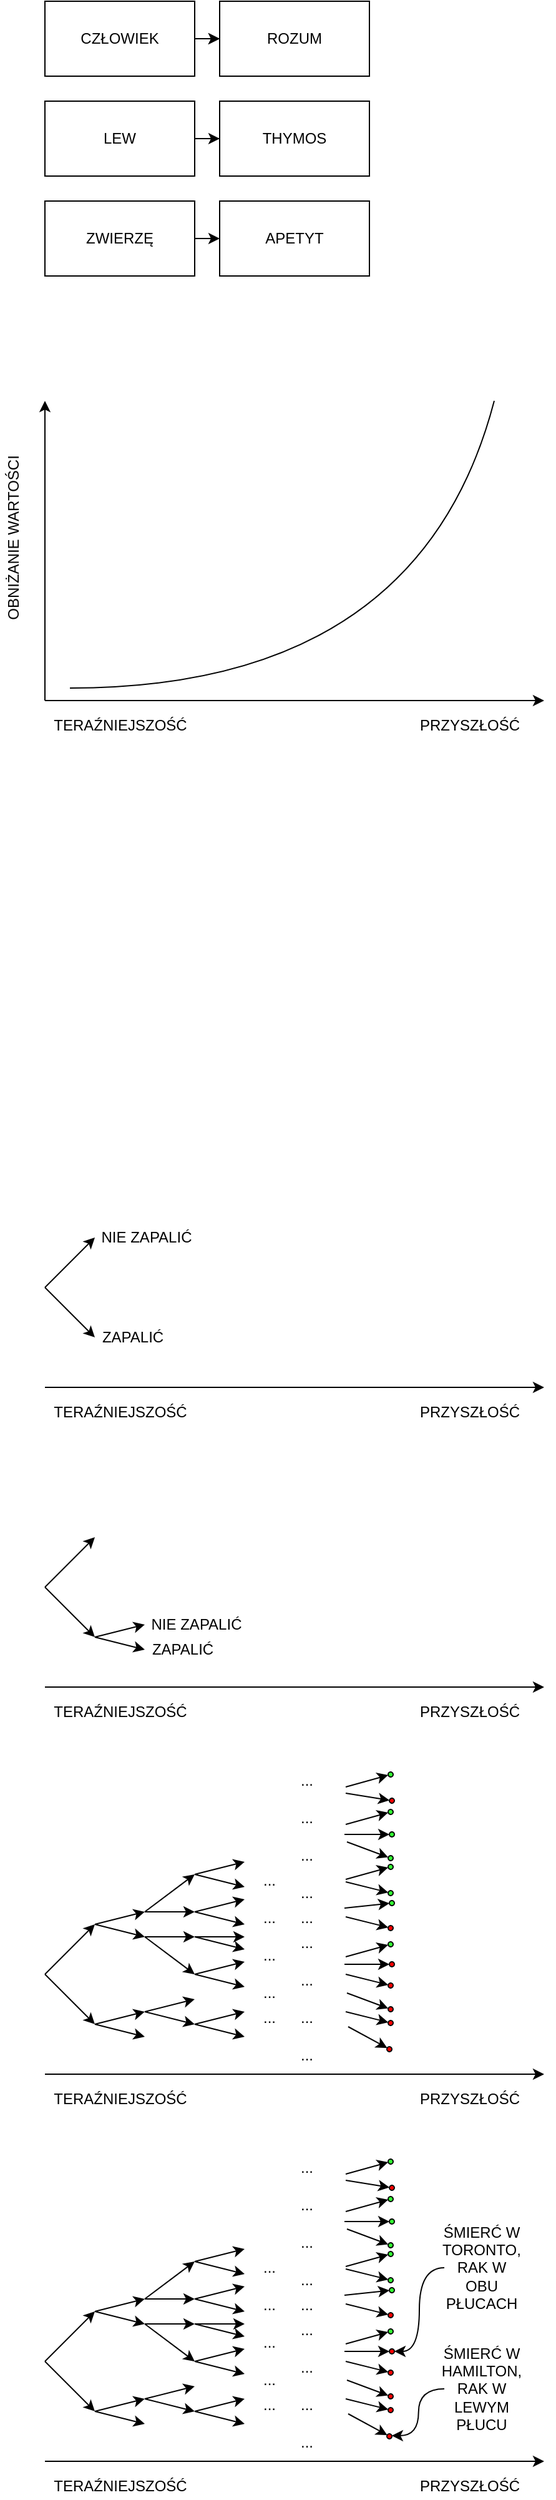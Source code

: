 <mxfile version="15.5.6" type="github">
  <diagram id="h3XiX5L2xC7716TNH4we" name="Page-1">
    <mxGraphModel dx="1260" dy="818" grid="1" gridSize="10" guides="1" tooltips="1" connect="1" arrows="1" fold="1" page="1" pageScale="1" pageWidth="827" pageHeight="1169" math="0" shadow="0">
      <root>
        <mxCell id="0" />
        <mxCell id="1" parent="0" />
        <mxCell id="xyvLPHj3RRTKYlfgmULw-8" style="edgeStyle=orthogonalEdgeStyle;rounded=0;orthogonalLoop=1;jettySize=auto;html=1;entryX=0;entryY=0.5;entryDx=0;entryDy=0;" edge="1" parent="1" source="xyvLPHj3RRTKYlfgmULw-1" target="xyvLPHj3RRTKYlfgmULw-4">
          <mxGeometry relative="1" as="geometry" />
        </mxCell>
        <mxCell id="xyvLPHj3RRTKYlfgmULw-12" value="" style="edgeStyle=orthogonalEdgeStyle;rounded=0;orthogonalLoop=1;jettySize=auto;html=1;" edge="1" parent="1" source="xyvLPHj3RRTKYlfgmULw-1" target="xyvLPHj3RRTKYlfgmULw-4">
          <mxGeometry relative="1" as="geometry" />
        </mxCell>
        <mxCell id="xyvLPHj3RRTKYlfgmULw-1" value="CZŁOWIEK" style="rounded=0;whiteSpace=wrap;html=1;" vertex="1" parent="1">
          <mxGeometry x="80" y="40" width="120" height="60" as="geometry" />
        </mxCell>
        <mxCell id="xyvLPHj3RRTKYlfgmULw-11" style="edgeStyle=orthogonalEdgeStyle;rounded=0;orthogonalLoop=1;jettySize=auto;html=1;entryX=0;entryY=0.5;entryDx=0;entryDy=0;" edge="1" parent="1" source="xyvLPHj3RRTKYlfgmULw-2" target="xyvLPHj3RRTKYlfgmULw-10">
          <mxGeometry relative="1" as="geometry" />
        </mxCell>
        <mxCell id="xyvLPHj3RRTKYlfgmULw-2" value="LEW" style="rounded=0;whiteSpace=wrap;html=1;" vertex="1" parent="1">
          <mxGeometry x="80" y="120" width="120" height="60" as="geometry" />
        </mxCell>
        <mxCell id="xyvLPHj3RRTKYlfgmULw-9" style="edgeStyle=orthogonalEdgeStyle;rounded=0;orthogonalLoop=1;jettySize=auto;html=1;exitX=1;exitY=0.5;exitDx=0;exitDy=0;entryX=0;entryY=0.5;entryDx=0;entryDy=0;" edge="1" parent="1" source="xyvLPHj3RRTKYlfgmULw-3" target="xyvLPHj3RRTKYlfgmULw-5">
          <mxGeometry relative="1" as="geometry" />
        </mxCell>
        <mxCell id="xyvLPHj3RRTKYlfgmULw-3" value="ZWIERZĘ" style="rounded=0;whiteSpace=wrap;html=1;" vertex="1" parent="1">
          <mxGeometry x="80" y="200" width="120" height="60" as="geometry" />
        </mxCell>
        <mxCell id="xyvLPHj3RRTKYlfgmULw-4" value="ROZUM" style="rounded=0;whiteSpace=wrap;html=1;" vertex="1" parent="1">
          <mxGeometry x="220" y="40" width="120" height="60" as="geometry" />
        </mxCell>
        <mxCell id="xyvLPHj3RRTKYlfgmULw-5" value="APETYT" style="rounded=0;whiteSpace=wrap;html=1;" vertex="1" parent="1">
          <mxGeometry x="220" y="200" width="120" height="60" as="geometry" />
        </mxCell>
        <mxCell id="xyvLPHj3RRTKYlfgmULw-10" value="THYMOS" style="rounded=0;whiteSpace=wrap;html=1;" vertex="1" parent="1">
          <mxGeometry x="220" y="120" width="120" height="60" as="geometry" />
        </mxCell>
        <mxCell id="xyvLPHj3RRTKYlfgmULw-14" value="" style="endArrow=classic;html=1;rounded=0;" edge="1" parent="1">
          <mxGeometry width="50" height="50" relative="1" as="geometry">
            <mxPoint x="80" y="600" as="sourcePoint" />
            <mxPoint x="80" y="360" as="targetPoint" />
          </mxGeometry>
        </mxCell>
        <mxCell id="xyvLPHj3RRTKYlfgmULw-15" value="" style="endArrow=classic;html=1;rounded=0;" edge="1" parent="1">
          <mxGeometry width="50" height="50" relative="1" as="geometry">
            <mxPoint x="80" y="600" as="sourcePoint" />
            <mxPoint x="480" y="600" as="targetPoint" />
          </mxGeometry>
        </mxCell>
        <mxCell id="xyvLPHj3RRTKYlfgmULw-16" value="PRZYSZŁOŚĆ" style="text;html=1;align=center;verticalAlign=middle;resizable=0;points=[];autosize=1;strokeColor=none;fillColor=none;" vertex="1" parent="1">
          <mxGeometry x="370" y="610" width="100" height="20" as="geometry" />
        </mxCell>
        <mxCell id="xyvLPHj3RRTKYlfgmULw-17" value="TERAŹNIEJSZOŚĆ" style="text;html=1;align=center;verticalAlign=middle;resizable=0;points=[];autosize=1;strokeColor=none;fillColor=none;" vertex="1" parent="1">
          <mxGeometry x="80" y="610" width="120" height="20" as="geometry" />
        </mxCell>
        <mxCell id="xyvLPHj3RRTKYlfgmULw-18" value="OBNIŻANIE WARTOŚCI" style="text;html=1;align=center;verticalAlign=middle;resizable=0;points=[];autosize=1;strokeColor=none;fillColor=none;rotation=-90;" vertex="1" parent="1">
          <mxGeometry x="-20" y="460" width="150" height="20" as="geometry" />
        </mxCell>
        <mxCell id="xyvLPHj3RRTKYlfgmULw-20" value="" style="endArrow=none;html=1;curved=1;" edge="1" parent="1">
          <mxGeometry width="50" height="50" relative="1" as="geometry">
            <mxPoint x="100" y="590" as="sourcePoint" />
            <mxPoint x="440" y="360" as="targetPoint" />
            <Array as="points">
              <mxPoint x="380" y="590" />
            </Array>
          </mxGeometry>
        </mxCell>
        <mxCell id="xyvLPHj3RRTKYlfgmULw-253" value="" style="endArrow=classic;html=1;rounded=0;" edge="1" parent="1">
          <mxGeometry x="80" y="1760" width="50" height="50" as="geometry">
            <mxPoint x="80" y="2010" as="sourcePoint" />
            <mxPoint x="480" y="2010" as="targetPoint" />
          </mxGeometry>
        </mxCell>
        <mxCell id="xyvLPHj3RRTKYlfgmULw-254" value="PRZYSZŁOŚĆ" style="text;html=1;align=center;verticalAlign=middle;resizable=0;points=[];autosize=1;strokeColor=none;fillColor=none;" vertex="1" parent="1">
          <mxGeometry x="370" y="2020" width="100" height="20" as="geometry" />
        </mxCell>
        <mxCell id="xyvLPHj3RRTKYlfgmULw-255" value="TERAŹNIEJSZOŚĆ" style="text;html=1;align=center;verticalAlign=middle;resizable=0;points=[];autosize=1;strokeColor=none;fillColor=none;" vertex="1" parent="1">
          <mxGeometry x="80" y="2020" width="120" height="20" as="geometry" />
        </mxCell>
        <mxCell id="xyvLPHj3RRTKYlfgmULw-256" value="" style="endArrow=classic;html=1;curved=1;" edge="1" parent="1">
          <mxGeometry x="80" y="1760" width="50" height="50" as="geometry">
            <mxPoint x="80" y="1930" as="sourcePoint" />
            <mxPoint x="120" y="1890" as="targetPoint" />
          </mxGeometry>
        </mxCell>
        <mxCell id="xyvLPHj3RRTKYlfgmULw-257" value="" style="endArrow=classic;html=1;curved=1;" edge="1" parent="1">
          <mxGeometry x="80" y="1760" width="50" height="50" as="geometry">
            <mxPoint x="80" y="1930" as="sourcePoint" />
            <mxPoint x="120" y="1970" as="targetPoint" />
          </mxGeometry>
        </mxCell>
        <mxCell id="xyvLPHj3RRTKYlfgmULw-258" value="" style="endArrow=classic;html=1;curved=1;" edge="1" parent="1">
          <mxGeometry x="80" y="1760" width="50" height="50" as="geometry">
            <mxPoint x="120" y="1890" as="sourcePoint" />
            <mxPoint x="160" y="1880" as="targetPoint" />
          </mxGeometry>
        </mxCell>
        <mxCell id="xyvLPHj3RRTKYlfgmULw-259" value="" style="endArrow=classic;html=1;curved=1;" edge="1" parent="1">
          <mxGeometry x="80" y="1760" width="50" height="50" as="geometry">
            <mxPoint x="120" y="1890" as="sourcePoint" />
            <mxPoint x="160" y="1900" as="targetPoint" />
          </mxGeometry>
        </mxCell>
        <mxCell id="xyvLPHj3RRTKYlfgmULw-260" value="" style="endArrow=classic;html=1;curved=1;" edge="1" parent="1">
          <mxGeometry x="80" y="1760" width="50" height="50" as="geometry">
            <mxPoint x="120" y="1970" as="sourcePoint" />
            <mxPoint x="160" y="1960" as="targetPoint" />
          </mxGeometry>
        </mxCell>
        <mxCell id="xyvLPHj3RRTKYlfgmULw-261" value="" style="endArrow=classic;html=1;curved=1;" edge="1" parent="1">
          <mxGeometry x="80" y="1760" width="50" height="50" as="geometry">
            <mxPoint x="120" y="1970" as="sourcePoint" />
            <mxPoint x="160" y="1980" as="targetPoint" />
          </mxGeometry>
        </mxCell>
        <mxCell id="xyvLPHj3RRTKYlfgmULw-262" value="" style="endArrow=classic;html=1;curved=1;" edge="1" parent="1">
          <mxGeometry x="80" y="1760" width="50" height="50" as="geometry">
            <mxPoint x="160" y="1900" as="sourcePoint" />
            <mxPoint x="200" y="1900" as="targetPoint" />
          </mxGeometry>
        </mxCell>
        <mxCell id="xyvLPHj3RRTKYlfgmULw-263" value="" style="endArrow=classic;html=1;curved=1;" edge="1" parent="1">
          <mxGeometry x="80" y="1760" width="50" height="50" as="geometry">
            <mxPoint x="160" y="1900" as="sourcePoint" />
            <mxPoint x="200" y="1930" as="targetPoint" />
          </mxGeometry>
        </mxCell>
        <mxCell id="xyvLPHj3RRTKYlfgmULw-264" value="" style="endArrow=classic;html=1;curved=1;" edge="1" parent="1">
          <mxGeometry x="80" y="1760" width="50" height="50" as="geometry">
            <mxPoint x="160" y="1960" as="sourcePoint" />
            <mxPoint x="200" y="1950" as="targetPoint" />
          </mxGeometry>
        </mxCell>
        <mxCell id="xyvLPHj3RRTKYlfgmULw-265" value="" style="endArrow=classic;html=1;curved=1;" edge="1" parent="1">
          <mxGeometry x="80" y="1760" width="50" height="50" as="geometry">
            <mxPoint x="160" y="1960" as="sourcePoint" />
            <mxPoint x="200" y="1970" as="targetPoint" />
          </mxGeometry>
        </mxCell>
        <mxCell id="xyvLPHj3RRTKYlfgmULw-266" value="" style="endArrow=classic;html=1;curved=1;" edge="1" parent="1">
          <mxGeometry x="80" y="1760" width="50" height="50" as="geometry">
            <mxPoint x="160" y="1880" as="sourcePoint" />
            <mxPoint x="200" y="1850" as="targetPoint" />
          </mxGeometry>
        </mxCell>
        <mxCell id="xyvLPHj3RRTKYlfgmULw-267" value="" style="endArrow=classic;html=1;curved=1;" edge="1" parent="1">
          <mxGeometry x="80" y="1760" width="50" height="50" as="geometry">
            <mxPoint x="160" y="1880" as="sourcePoint" />
            <mxPoint x="200" y="1880" as="targetPoint" />
          </mxGeometry>
        </mxCell>
        <mxCell id="xyvLPHj3RRTKYlfgmULw-268" value="" style="endArrow=classic;html=1;curved=1;" edge="1" parent="1">
          <mxGeometry x="80" y="1760" width="50" height="50" as="geometry">
            <mxPoint x="200" y="1850" as="sourcePoint" />
            <mxPoint x="240" y="1840" as="targetPoint" />
          </mxGeometry>
        </mxCell>
        <mxCell id="xyvLPHj3RRTKYlfgmULw-269" value="" style="endArrow=classic;html=1;curved=1;" edge="1" parent="1">
          <mxGeometry x="80" y="1760" width="50" height="50" as="geometry">
            <mxPoint x="200" y="1850" as="sourcePoint" />
            <mxPoint x="240" y="1860" as="targetPoint" />
          </mxGeometry>
        </mxCell>
        <mxCell id="xyvLPHj3RRTKYlfgmULw-270" value="" style="endArrow=classic;html=1;curved=1;" edge="1" parent="1">
          <mxGeometry x="80" y="1760" width="50" height="50" as="geometry">
            <mxPoint x="200" y="1880" as="sourcePoint" />
            <mxPoint x="240" y="1870" as="targetPoint" />
          </mxGeometry>
        </mxCell>
        <mxCell id="xyvLPHj3RRTKYlfgmULw-271" value="" style="endArrow=classic;html=1;curved=1;" edge="1" parent="1">
          <mxGeometry x="80" y="1760" width="50" height="50" as="geometry">
            <mxPoint x="200" y="1880" as="sourcePoint" />
            <mxPoint x="240" y="1890" as="targetPoint" />
          </mxGeometry>
        </mxCell>
        <mxCell id="xyvLPHj3RRTKYlfgmULw-272" value="" style="endArrow=classic;html=1;curved=1;" edge="1" parent="1">
          <mxGeometry x="80" y="1760" width="50" height="50" as="geometry">
            <mxPoint x="200" y="1930" as="sourcePoint" />
            <mxPoint x="240" y="1920" as="targetPoint" />
          </mxGeometry>
        </mxCell>
        <mxCell id="xyvLPHj3RRTKYlfgmULw-273" value="" style="endArrow=classic;html=1;curved=1;" edge="1" parent="1">
          <mxGeometry x="80" y="1760" width="50" height="50" as="geometry">
            <mxPoint x="200" y="1930" as="sourcePoint" />
            <mxPoint x="240" y="1940" as="targetPoint" />
          </mxGeometry>
        </mxCell>
        <mxCell id="xyvLPHj3RRTKYlfgmULw-274" value="" style="endArrow=classic;html=1;curved=1;" edge="1" parent="1">
          <mxGeometry x="80" y="1760" width="50" height="50" as="geometry">
            <mxPoint x="200" y="1900" as="sourcePoint" />
            <mxPoint x="240" y="1900" as="targetPoint" />
          </mxGeometry>
        </mxCell>
        <mxCell id="xyvLPHj3RRTKYlfgmULw-275" value="" style="endArrow=classic;html=1;curved=1;" edge="1" parent="1">
          <mxGeometry x="80" y="1760" width="50" height="50" as="geometry">
            <mxPoint x="200" y="1900" as="sourcePoint" />
            <mxPoint x="240" y="1910" as="targetPoint" />
          </mxGeometry>
        </mxCell>
        <mxCell id="xyvLPHj3RRTKYlfgmULw-276" value="" style="endArrow=classic;html=1;curved=1;" edge="1" parent="1">
          <mxGeometry x="80" y="1760" width="50" height="50" as="geometry">
            <mxPoint x="200" y="1970" as="sourcePoint" />
            <mxPoint x="240" y="1960" as="targetPoint" />
          </mxGeometry>
        </mxCell>
        <mxCell id="xyvLPHj3RRTKYlfgmULw-277" value="" style="endArrow=classic;html=1;curved=1;" edge="1" parent="1">
          <mxGeometry x="80" y="1760" width="50" height="50" as="geometry">
            <mxPoint x="200" y="1970" as="sourcePoint" />
            <mxPoint x="240" y="1980" as="targetPoint" />
          </mxGeometry>
        </mxCell>
        <mxCell id="xyvLPHj3RRTKYlfgmULw-278" value="..." style="text;html=1;strokeColor=none;fillColor=none;align=center;verticalAlign=middle;whiteSpace=wrap;rounded=0;" vertex="1" parent="1">
          <mxGeometry x="230" y="1840" width="60" height="30" as="geometry" />
        </mxCell>
        <mxCell id="xyvLPHj3RRTKYlfgmULw-279" value="..." style="text;html=1;strokeColor=none;fillColor=none;align=center;verticalAlign=middle;whiteSpace=wrap;rounded=0;" vertex="1" parent="1">
          <mxGeometry x="230" y="1870" width="60" height="30" as="geometry" />
        </mxCell>
        <mxCell id="xyvLPHj3RRTKYlfgmULw-280" value="..." style="text;html=1;strokeColor=none;fillColor=none;align=center;verticalAlign=middle;whiteSpace=wrap;rounded=0;" vertex="1" parent="1">
          <mxGeometry x="230" y="1900" width="60" height="30" as="geometry" />
        </mxCell>
        <mxCell id="xyvLPHj3RRTKYlfgmULw-281" value="..." style="text;html=1;strokeColor=none;fillColor=none;align=center;verticalAlign=middle;whiteSpace=wrap;rounded=0;" vertex="1" parent="1">
          <mxGeometry x="230" y="1930" width="60" height="30" as="geometry" />
        </mxCell>
        <mxCell id="xyvLPHj3RRTKYlfgmULw-282" value="..." style="text;html=1;strokeColor=none;fillColor=none;align=center;verticalAlign=middle;whiteSpace=wrap;rounded=0;" vertex="1" parent="1">
          <mxGeometry x="230" y="1950" width="60" height="30" as="geometry" />
        </mxCell>
        <mxCell id="xyvLPHj3RRTKYlfgmULw-283" value="..." style="text;html=1;strokeColor=none;fillColor=none;align=center;verticalAlign=middle;whiteSpace=wrap;rounded=0;" vertex="1" parent="1">
          <mxGeometry x="260" y="1760" width="60" height="30" as="geometry" />
        </mxCell>
        <mxCell id="xyvLPHj3RRTKYlfgmULw-284" value="..." style="text;html=1;strokeColor=none;fillColor=none;align=center;verticalAlign=middle;whiteSpace=wrap;rounded=0;" vertex="1" parent="1">
          <mxGeometry x="260" y="1790" width="60" height="30" as="geometry" />
        </mxCell>
        <mxCell id="xyvLPHj3RRTKYlfgmULw-285" value="..." style="text;html=1;strokeColor=none;fillColor=none;align=center;verticalAlign=middle;whiteSpace=wrap;rounded=0;" vertex="1" parent="1">
          <mxGeometry x="260" y="1820" width="60" height="30" as="geometry" />
        </mxCell>
        <mxCell id="xyvLPHj3RRTKYlfgmULw-286" value="..." style="text;html=1;strokeColor=none;fillColor=none;align=center;verticalAlign=middle;whiteSpace=wrap;rounded=0;" vertex="1" parent="1">
          <mxGeometry x="260" y="1850" width="60" height="30" as="geometry" />
        </mxCell>
        <mxCell id="xyvLPHj3RRTKYlfgmULw-287" value="..." style="text;html=1;strokeColor=none;fillColor=none;align=center;verticalAlign=middle;whiteSpace=wrap;rounded=0;" vertex="1" parent="1">
          <mxGeometry x="260" y="1870" width="60" height="30" as="geometry" />
        </mxCell>
        <mxCell id="xyvLPHj3RRTKYlfgmULw-288" value="..." style="text;html=1;strokeColor=none;fillColor=none;align=center;verticalAlign=middle;whiteSpace=wrap;rounded=0;" vertex="1" parent="1">
          <mxGeometry x="260" y="1890" width="60" height="30" as="geometry" />
        </mxCell>
        <mxCell id="xyvLPHj3RRTKYlfgmULw-289" value="..." style="text;html=1;strokeColor=none;fillColor=none;align=center;verticalAlign=middle;whiteSpace=wrap;rounded=0;" vertex="1" parent="1">
          <mxGeometry x="260" y="1920" width="60" height="30" as="geometry" />
        </mxCell>
        <mxCell id="xyvLPHj3RRTKYlfgmULw-290" value="..." style="text;html=1;strokeColor=none;fillColor=none;align=center;verticalAlign=middle;whiteSpace=wrap;rounded=0;" vertex="1" parent="1">
          <mxGeometry x="260" y="1950" width="60" height="30" as="geometry" />
        </mxCell>
        <mxCell id="xyvLPHj3RRTKYlfgmULw-291" value="..." style="text;html=1;strokeColor=none;fillColor=none;align=center;verticalAlign=middle;whiteSpace=wrap;rounded=0;" vertex="1" parent="1">
          <mxGeometry x="260" y="1980" width="60" height="30" as="geometry" />
        </mxCell>
        <mxCell id="xyvLPHj3RRTKYlfgmULw-292" value="" style="group;rotation=-15;" vertex="1" connectable="0" parent="1">
          <mxGeometry x="320" y="1773" width="40" height="4" as="geometry" />
        </mxCell>
        <mxCell id="xyvLPHj3RRTKYlfgmULw-293" value="" style="endArrow=classic;html=1;curved=1;entryX=0;entryY=0.5;entryDx=0;entryDy=0;" edge="1" parent="xyvLPHj3RRTKYlfgmULw-292" target="xyvLPHj3RRTKYlfgmULw-294">
          <mxGeometry width="50" height="50" relative="1" as="geometry">
            <mxPoint x="1" y="7" as="sourcePoint" />
            <mxPoint x="29" y="-3" as="targetPoint" />
          </mxGeometry>
        </mxCell>
        <mxCell id="xyvLPHj3RRTKYlfgmULw-294" value="" style="ellipse;whiteSpace=wrap;html=1;fillColor=#33FF33;gradientColor=none;rotation=-15;" vertex="1" parent="xyvLPHj3RRTKYlfgmULw-292">
          <mxGeometry x="35" y="-5" width="4" height="4" as="geometry" />
        </mxCell>
        <mxCell id="xyvLPHj3RRTKYlfgmULw-295" value="" style="group;rotation=10;" vertex="1" connectable="0" parent="1">
          <mxGeometry x="320" y="1786" width="40" height="4" as="geometry" />
        </mxCell>
        <mxCell id="xyvLPHj3RRTKYlfgmULw-296" value="" style="endArrow=classic;html=1;curved=1;entryX=0;entryY=0.5;entryDx=0;entryDy=0;" edge="1" parent="xyvLPHj3RRTKYlfgmULw-295" target="xyvLPHj3RRTKYlfgmULw-297">
          <mxGeometry width="50" height="50" relative="1" as="geometry">
            <mxPoint x="1" y="-1" as="sourcePoint" />
            <mxPoint x="30" y="1" as="targetPoint" />
          </mxGeometry>
        </mxCell>
        <mxCell id="xyvLPHj3RRTKYlfgmULw-297" value="" style="ellipse;whiteSpace=wrap;html=1;fillColor=#FF0000;gradientColor=none;rotation=10;" vertex="1" parent="xyvLPHj3RRTKYlfgmULw-295">
          <mxGeometry x="36" y="3" width="4" height="4" as="geometry" />
        </mxCell>
        <mxCell id="xyvLPHj3RRTKYlfgmULw-298" value="" style="group;rotation=-15;" vertex="1" connectable="0" parent="1">
          <mxGeometry x="320" y="1803" width="40" height="4" as="geometry" />
        </mxCell>
        <mxCell id="xyvLPHj3RRTKYlfgmULw-299" value="" style="endArrow=classic;html=1;curved=1;entryX=0;entryY=0.5;entryDx=0;entryDy=0;" edge="1" parent="xyvLPHj3RRTKYlfgmULw-298" target="xyvLPHj3RRTKYlfgmULw-300">
          <mxGeometry width="50" height="50" relative="1" as="geometry">
            <mxPoint x="1" y="7" as="sourcePoint" />
            <mxPoint x="29" y="-3" as="targetPoint" />
          </mxGeometry>
        </mxCell>
        <mxCell id="xyvLPHj3RRTKYlfgmULw-300" value="" style="ellipse;whiteSpace=wrap;html=1;fillColor=#33FF33;gradientColor=none;rotation=-15;" vertex="1" parent="xyvLPHj3RRTKYlfgmULw-298">
          <mxGeometry x="35" y="-5" width="4" height="4" as="geometry" />
        </mxCell>
        <mxCell id="xyvLPHj3RRTKYlfgmULw-301" value="" style="group;rotation=0;" vertex="1" connectable="0" parent="1">
          <mxGeometry x="320" y="1816" width="40" height="4" as="geometry" />
        </mxCell>
        <mxCell id="xyvLPHj3RRTKYlfgmULw-302" value="" style="endArrow=classic;html=1;curved=1;entryX=0;entryY=0.5;entryDx=0;entryDy=0;" edge="1" parent="xyvLPHj3RRTKYlfgmULw-301" target="xyvLPHj3RRTKYlfgmULw-303">
          <mxGeometry width="50" height="50" relative="1" as="geometry">
            <mxPoint y="2" as="sourcePoint" />
            <mxPoint x="30" y="-1" as="targetPoint" />
          </mxGeometry>
        </mxCell>
        <mxCell id="xyvLPHj3RRTKYlfgmULw-303" value="" style="ellipse;whiteSpace=wrap;html=1;fillColor=#33FF33;gradientColor=none;rotation=0;" vertex="1" parent="xyvLPHj3RRTKYlfgmULw-301">
          <mxGeometry x="36" width="4" height="4" as="geometry" />
        </mxCell>
        <mxCell id="xyvLPHj3RRTKYlfgmULw-304" value="" style="group;rotation=20;" vertex="1" connectable="0" parent="1">
          <mxGeometry x="320" y="1829" width="40" height="4" as="geometry" />
        </mxCell>
        <mxCell id="xyvLPHj3RRTKYlfgmULw-305" value="" style="endArrow=classic;html=1;curved=1;entryX=0;entryY=0.5;entryDx=0;entryDy=0;" edge="1" parent="xyvLPHj3RRTKYlfgmULw-304" target="xyvLPHj3RRTKYlfgmULw-306">
          <mxGeometry width="50" height="50" relative="1" as="geometry">
            <mxPoint x="2" y="-5" as="sourcePoint" />
            <mxPoint x="30" y="3" as="targetPoint" />
          </mxGeometry>
        </mxCell>
        <mxCell id="xyvLPHj3RRTKYlfgmULw-306" value="" style="ellipse;whiteSpace=wrap;html=1;fillColor=#33FF33;gradientColor=none;rotation=20;" vertex="1" parent="xyvLPHj3RRTKYlfgmULw-304">
          <mxGeometry x="35" y="6" width="4" height="4" as="geometry" />
        </mxCell>
        <mxCell id="xyvLPHj3RRTKYlfgmULw-307" value="" style="group;rotation=-15;" vertex="1" connectable="0" parent="1">
          <mxGeometry x="320" y="1847" width="40" height="4" as="geometry" />
        </mxCell>
        <mxCell id="xyvLPHj3RRTKYlfgmULw-308" value="" style="endArrow=classic;html=1;curved=1;entryX=0;entryY=0.5;entryDx=0;entryDy=0;" edge="1" parent="xyvLPHj3RRTKYlfgmULw-307" target="xyvLPHj3RRTKYlfgmULw-309">
          <mxGeometry width="50" height="50" relative="1" as="geometry">
            <mxPoint x="1" y="7" as="sourcePoint" />
            <mxPoint x="29" y="-3" as="targetPoint" />
          </mxGeometry>
        </mxCell>
        <mxCell id="xyvLPHj3RRTKYlfgmULw-309" value="" style="ellipse;whiteSpace=wrap;html=1;fillColor=#33FF33;gradientColor=none;rotation=-15;" vertex="1" parent="xyvLPHj3RRTKYlfgmULw-307">
          <mxGeometry x="35" y="-5" width="4" height="4" as="geometry" />
        </mxCell>
        <mxCell id="xyvLPHj3RRTKYlfgmULw-310" value="" style="group;rotation=15;" vertex="1" connectable="0" parent="1">
          <mxGeometry x="320" y="1859" width="40" height="4" as="geometry" />
        </mxCell>
        <mxCell id="xyvLPHj3RRTKYlfgmULw-311" value="" style="endArrow=classic;html=1;curved=1;entryX=0;entryY=0.5;entryDx=0;entryDy=0;" edge="1" parent="xyvLPHj3RRTKYlfgmULw-310" target="xyvLPHj3RRTKYlfgmULw-312">
          <mxGeometry width="50" height="50" relative="1" as="geometry">
            <mxPoint x="1" y="-3" as="sourcePoint" />
            <mxPoint x="30" y="2" as="targetPoint" />
          </mxGeometry>
        </mxCell>
        <mxCell id="xyvLPHj3RRTKYlfgmULw-312" value="" style="ellipse;whiteSpace=wrap;html=1;fillColor=#33FF33;gradientColor=none;rotation=15;" vertex="1" parent="xyvLPHj3RRTKYlfgmULw-310">
          <mxGeometry x="35" y="4" width="4" height="4" as="geometry" />
        </mxCell>
        <mxCell id="xyvLPHj3RRTKYlfgmULw-313" value="" style="group;rotation=-5;" vertex="1" connectable="0" parent="1">
          <mxGeometry x="320" y="1873" width="40" height="4" as="geometry" />
        </mxCell>
        <mxCell id="xyvLPHj3RRTKYlfgmULw-314" value="" style="endArrow=classic;html=1;curved=1;entryX=0;entryY=0.5;entryDx=0;entryDy=0;" edge="1" parent="xyvLPHj3RRTKYlfgmULw-313" target="xyvLPHj3RRTKYlfgmULw-315">
          <mxGeometry width="50" height="50" relative="1" as="geometry">
            <mxPoint y="4" as="sourcePoint" />
            <mxPoint x="30" y="-1" as="targetPoint" />
          </mxGeometry>
        </mxCell>
        <mxCell id="xyvLPHj3RRTKYlfgmULw-315" value="" style="ellipse;whiteSpace=wrap;html=1;fillColor=#33FF33;gradientColor=none;rotation=-5;" vertex="1" parent="xyvLPHj3RRTKYlfgmULw-313">
          <mxGeometry x="36" y="-2" width="4" height="4" as="geometry" />
        </mxCell>
        <mxCell id="xyvLPHj3RRTKYlfgmULw-316" value="" style="group;rotation=15;" vertex="1" connectable="0" parent="1">
          <mxGeometry x="320" y="1887" width="40" height="4" as="geometry" />
        </mxCell>
        <mxCell id="xyvLPHj3RRTKYlfgmULw-317" value="" style="endArrow=classic;html=1;curved=1;entryX=0;entryY=0.5;entryDx=0;entryDy=0;" edge="1" parent="xyvLPHj3RRTKYlfgmULw-316" target="xyvLPHj3RRTKYlfgmULw-318">
          <mxGeometry width="50" height="50" relative="1" as="geometry">
            <mxPoint x="1" y="-3" as="sourcePoint" />
            <mxPoint x="30" y="2" as="targetPoint" />
          </mxGeometry>
        </mxCell>
        <mxCell id="xyvLPHj3RRTKYlfgmULw-318" value="" style="ellipse;whiteSpace=wrap;html=1;fillColor=#FF0000;gradientColor=none;rotation=15;" vertex="1" parent="xyvLPHj3RRTKYlfgmULw-316">
          <mxGeometry x="35" y="4" width="4" height="4" as="geometry" />
        </mxCell>
        <mxCell id="xyvLPHj3RRTKYlfgmULw-319" value="" style="group;rotation=-15;" vertex="1" connectable="0" parent="1">
          <mxGeometry x="320" y="1909" width="40" height="4" as="geometry" />
        </mxCell>
        <mxCell id="xyvLPHj3RRTKYlfgmULw-320" value="" style="endArrow=classic;html=1;curved=1;entryX=0;entryY=0.5;entryDx=0;entryDy=0;" edge="1" parent="xyvLPHj3RRTKYlfgmULw-319" target="xyvLPHj3RRTKYlfgmULw-321">
          <mxGeometry width="50" height="50" relative="1" as="geometry">
            <mxPoint x="1" y="7" as="sourcePoint" />
            <mxPoint x="29" y="-3" as="targetPoint" />
          </mxGeometry>
        </mxCell>
        <mxCell id="xyvLPHj3RRTKYlfgmULw-321" value="" style="ellipse;whiteSpace=wrap;html=1;fillColor=#33FF33;gradientColor=none;rotation=-15;" vertex="1" parent="xyvLPHj3RRTKYlfgmULw-319">
          <mxGeometry x="35" y="-5" width="4" height="4" as="geometry" />
        </mxCell>
        <mxCell id="xyvLPHj3RRTKYlfgmULw-322" value="" style="group;rotation=0;" vertex="1" connectable="0" parent="1">
          <mxGeometry x="320" y="1920" width="40" height="4" as="geometry" />
        </mxCell>
        <mxCell id="xyvLPHj3RRTKYlfgmULw-323" value="" style="endArrow=classic;html=1;curved=1;entryX=0;entryY=0.5;entryDx=0;entryDy=0;" edge="1" parent="xyvLPHj3RRTKYlfgmULw-322" target="xyvLPHj3RRTKYlfgmULw-324">
          <mxGeometry width="50" height="50" relative="1" as="geometry">
            <mxPoint y="2" as="sourcePoint" />
            <mxPoint x="30" y="-1" as="targetPoint" />
          </mxGeometry>
        </mxCell>
        <mxCell id="xyvLPHj3RRTKYlfgmULw-324" value="" style="ellipse;whiteSpace=wrap;html=1;fillColor=#FF0000;gradientColor=none;rotation=0;" vertex="1" parent="xyvLPHj3RRTKYlfgmULw-322">
          <mxGeometry x="36" width="4" height="4" as="geometry" />
        </mxCell>
        <mxCell id="xyvLPHj3RRTKYlfgmULw-325" value="" style="group;rotation=15;" vertex="1" connectable="0" parent="1">
          <mxGeometry x="320" y="1933" width="40" height="4" as="geometry" />
        </mxCell>
        <mxCell id="xyvLPHj3RRTKYlfgmULw-326" value="" style="endArrow=classic;html=1;curved=1;entryX=0;entryY=0.5;entryDx=0;entryDy=0;" edge="1" parent="xyvLPHj3RRTKYlfgmULw-325" target="xyvLPHj3RRTKYlfgmULw-327">
          <mxGeometry width="50" height="50" relative="1" as="geometry">
            <mxPoint x="1" y="-3" as="sourcePoint" />
            <mxPoint x="30" y="2" as="targetPoint" />
          </mxGeometry>
        </mxCell>
        <mxCell id="xyvLPHj3RRTKYlfgmULw-327" value="" style="ellipse;whiteSpace=wrap;html=1;fillColor=#FF0000;gradientColor=none;rotation=15;" vertex="1" parent="xyvLPHj3RRTKYlfgmULw-325">
          <mxGeometry x="35" y="4" width="4" height="4" as="geometry" />
        </mxCell>
        <mxCell id="xyvLPHj3RRTKYlfgmULw-328" value="" style="group;rotation=20;" vertex="1" connectable="0" parent="1">
          <mxGeometry x="320" y="1950" width="40" height="4" as="geometry" />
        </mxCell>
        <mxCell id="xyvLPHj3RRTKYlfgmULw-329" value="" style="endArrow=classic;html=1;curved=1;entryX=0;entryY=0.5;entryDx=0;entryDy=0;" edge="1" parent="xyvLPHj3RRTKYlfgmULw-328" target="xyvLPHj3RRTKYlfgmULw-330">
          <mxGeometry width="50" height="50" relative="1" as="geometry">
            <mxPoint x="2" y="-5" as="sourcePoint" />
            <mxPoint x="30" y="3" as="targetPoint" />
          </mxGeometry>
        </mxCell>
        <mxCell id="xyvLPHj3RRTKYlfgmULw-330" value="" style="ellipse;whiteSpace=wrap;html=1;fillColor=#FF0000;gradientColor=none;rotation=20;" vertex="1" parent="xyvLPHj3RRTKYlfgmULw-328">
          <mxGeometry x="35" y="6" width="4" height="4" as="geometry" />
        </mxCell>
        <mxCell id="xyvLPHj3RRTKYlfgmULw-331" value="" style="group;rotation=15;" vertex="1" connectable="0" parent="1">
          <mxGeometry x="320" y="1963" width="40" height="4" as="geometry" />
        </mxCell>
        <mxCell id="xyvLPHj3RRTKYlfgmULw-332" value="" style="endArrow=classic;html=1;curved=1;entryX=0;entryY=0.5;entryDx=0;entryDy=0;" edge="1" parent="xyvLPHj3RRTKYlfgmULw-331" target="xyvLPHj3RRTKYlfgmULw-333">
          <mxGeometry width="50" height="50" relative="1" as="geometry">
            <mxPoint x="1" y="-3" as="sourcePoint" />
            <mxPoint x="30" y="2" as="targetPoint" />
          </mxGeometry>
        </mxCell>
        <mxCell id="xyvLPHj3RRTKYlfgmULw-333" value="" style="ellipse;whiteSpace=wrap;html=1;fillColor=#FF0000;gradientColor=none;rotation=15;" vertex="1" parent="xyvLPHj3RRTKYlfgmULw-331">
          <mxGeometry x="35" y="4" width="4" height="4" as="geometry" />
        </mxCell>
        <mxCell id="xyvLPHj3RRTKYlfgmULw-334" value="" style="group;rotation=30;" vertex="1" connectable="0" parent="1">
          <mxGeometry x="320" y="1980" width="40" height="4" as="geometry" />
        </mxCell>
        <mxCell id="xyvLPHj3RRTKYlfgmULw-335" value="" style="endArrow=classic;html=1;curved=1;entryX=0;entryY=0.5;entryDx=0;entryDy=0;" edge="1" parent="xyvLPHj3RRTKYlfgmULw-334" target="xyvLPHj3RRTKYlfgmULw-336">
          <mxGeometry width="50" height="50" relative="1" as="geometry">
            <mxPoint x="3" y="-8" as="sourcePoint" />
            <mxPoint x="30" y="5" as="targetPoint" />
          </mxGeometry>
        </mxCell>
        <mxCell id="xyvLPHj3RRTKYlfgmULw-336" value="" style="ellipse;whiteSpace=wrap;html=1;fillColor=#FF0000;gradientColor=none;rotation=30;" vertex="1" parent="xyvLPHj3RRTKYlfgmULw-334">
          <mxGeometry x="34" y="8" width="4" height="4" as="geometry" />
        </mxCell>
        <mxCell id="xyvLPHj3RRTKYlfgmULw-339" style="edgeStyle=orthogonalEdgeStyle;curved=1;orthogonalLoop=1;jettySize=auto;html=1;entryX=1;entryY=0;entryDx=0;entryDy=0;" edge="1" parent="1" source="xyvLPHj3RRTKYlfgmULw-337" target="xyvLPHj3RRTKYlfgmULw-336">
          <mxGeometry x="80" y="1760" as="geometry" />
        </mxCell>
        <mxCell id="xyvLPHj3RRTKYlfgmULw-337" value="ŚMIERĆ W HAMILTON, RAK W LEWYM PŁUCU" style="text;html=1;strokeColor=none;fillColor=none;align=center;verticalAlign=middle;whiteSpace=wrap;rounded=0;" vertex="1" parent="1">
          <mxGeometry x="400" y="1937" width="60" height="30" as="geometry" />
        </mxCell>
        <mxCell id="xyvLPHj3RRTKYlfgmULw-243" value="" style="endArrow=classic;html=1;rounded=0;" edge="1" parent="1">
          <mxGeometry x="80" y="1260" width="50" height="50" as="geometry">
            <mxPoint x="80" y="1390" as="sourcePoint" />
            <mxPoint x="480" y="1390" as="targetPoint" />
          </mxGeometry>
        </mxCell>
        <mxCell id="xyvLPHj3RRTKYlfgmULw-244" value="PRZYSZŁOŚĆ" style="text;html=1;align=center;verticalAlign=middle;resizable=0;points=[];autosize=1;strokeColor=none;fillColor=none;" vertex="1" parent="1">
          <mxGeometry x="370" y="1400" width="100" height="20" as="geometry" />
        </mxCell>
        <mxCell id="xyvLPHj3RRTKYlfgmULw-245" value="TERAŹNIEJSZOŚĆ" style="text;html=1;align=center;verticalAlign=middle;resizable=0;points=[];autosize=1;strokeColor=none;fillColor=none;" vertex="1" parent="1">
          <mxGeometry x="80" y="1400" width="120" height="20" as="geometry" />
        </mxCell>
        <mxCell id="xyvLPHj3RRTKYlfgmULw-246" value="" style="endArrow=classic;html=1;curved=1;" edge="1" parent="1">
          <mxGeometry x="80" y="1260" width="50" height="50" as="geometry">
            <mxPoint x="80" y="1310" as="sourcePoint" />
            <mxPoint x="120" y="1270" as="targetPoint" />
          </mxGeometry>
        </mxCell>
        <mxCell id="xyvLPHj3RRTKYlfgmULw-247" value="" style="endArrow=classic;html=1;curved=1;" edge="1" parent="1">
          <mxGeometry x="80" y="1260" width="50" height="50" as="geometry">
            <mxPoint x="80" y="1310" as="sourcePoint" />
            <mxPoint x="120" y="1350" as="targetPoint" />
          </mxGeometry>
        </mxCell>
        <mxCell id="xyvLPHj3RRTKYlfgmULw-248" value="ZAPALIĆ" style="text;html=1;align=center;verticalAlign=middle;resizable=0;points=[];autosize=1;strokeColor=none;fillColor=none;" vertex="1" parent="1">
          <mxGeometry x="160" y="1350" width="60" height="20" as="geometry" />
        </mxCell>
        <mxCell id="xyvLPHj3RRTKYlfgmULw-249" value="NIE ZAPALIĆ" style="text;html=1;align=center;verticalAlign=middle;resizable=0;points=[];autosize=1;strokeColor=none;fillColor=none;" vertex="1" parent="1">
          <mxGeometry x="156" y="1330" width="90" height="20" as="geometry" />
        </mxCell>
        <mxCell id="xyvLPHj3RRTKYlfgmULw-250" value="" style="endArrow=classic;html=1;curved=1;" edge="1" parent="1">
          <mxGeometry x="80" y="1260" width="50" height="50" as="geometry">
            <mxPoint x="120" y="1350" as="sourcePoint" />
            <mxPoint x="160" y="1340" as="targetPoint" />
          </mxGeometry>
        </mxCell>
        <mxCell id="xyvLPHj3RRTKYlfgmULw-251" value="" style="endArrow=classic;html=1;curved=1;" edge="1" parent="1">
          <mxGeometry x="80" y="1260" width="50" height="50" as="geometry">
            <mxPoint x="120" y="1350" as="sourcePoint" />
            <mxPoint x="160" y="1360" as="targetPoint" />
          </mxGeometry>
        </mxCell>
        <mxCell id="xyvLPHj3RRTKYlfgmULw-148" value="" style="endArrow=classic;html=1;rounded=0;" edge="1" parent="1">
          <mxGeometry x="80" y="1020" width="50" height="50" as="geometry">
            <mxPoint x="80" y="1150" as="sourcePoint" />
            <mxPoint x="480" y="1150" as="targetPoint" />
          </mxGeometry>
        </mxCell>
        <mxCell id="xyvLPHj3RRTKYlfgmULw-149" value="PRZYSZŁOŚĆ" style="text;html=1;align=center;verticalAlign=middle;resizable=0;points=[];autosize=1;strokeColor=none;fillColor=none;" vertex="1" parent="1">
          <mxGeometry x="370" y="1160" width="100" height="20" as="geometry" />
        </mxCell>
        <mxCell id="xyvLPHj3RRTKYlfgmULw-150" value="TERAŹNIEJSZOŚĆ" style="text;html=1;align=center;verticalAlign=middle;resizable=0;points=[];autosize=1;strokeColor=none;fillColor=none;" vertex="1" parent="1">
          <mxGeometry x="80" y="1160" width="120" height="20" as="geometry" />
        </mxCell>
        <mxCell id="xyvLPHj3RRTKYlfgmULw-151" value="" style="endArrow=classic;html=1;curved=1;" edge="1" parent="1">
          <mxGeometry x="80" y="1020" width="50" height="50" as="geometry">
            <mxPoint x="80" y="1070" as="sourcePoint" />
            <mxPoint x="120" y="1030" as="targetPoint" />
          </mxGeometry>
        </mxCell>
        <mxCell id="xyvLPHj3RRTKYlfgmULw-152" value="" style="endArrow=classic;html=1;curved=1;" edge="1" parent="1">
          <mxGeometry x="80" y="1020" width="50" height="50" as="geometry">
            <mxPoint x="80" y="1070" as="sourcePoint" />
            <mxPoint x="120" y="1110" as="targetPoint" />
          </mxGeometry>
        </mxCell>
        <mxCell id="xyvLPHj3RRTKYlfgmULw-232" value="ZAPALIĆ" style="text;html=1;align=center;verticalAlign=middle;resizable=0;points=[];autosize=1;strokeColor=none;fillColor=none;" vertex="1" parent="1">
          <mxGeometry x="120" y="1100" width="60" height="20" as="geometry" />
        </mxCell>
        <mxCell id="xyvLPHj3RRTKYlfgmULw-233" value="NIE ZAPALIĆ" style="text;html=1;align=center;verticalAlign=middle;resizable=0;points=[];autosize=1;strokeColor=none;fillColor=none;" vertex="1" parent="1">
          <mxGeometry x="116" y="1020" width="90" height="20" as="geometry" />
        </mxCell>
        <mxCell id="xyvLPHj3RRTKYlfgmULw-21" value="" style="endArrow=classic;html=1;rounded=0;" edge="1" parent="1">
          <mxGeometry x="80" y="1450" width="50" height="50" as="geometry">
            <mxPoint x="80" y="1700" as="sourcePoint" />
            <mxPoint x="480" y="1700" as="targetPoint" />
          </mxGeometry>
        </mxCell>
        <mxCell id="xyvLPHj3RRTKYlfgmULw-22" value="PRZYSZŁOŚĆ" style="text;html=1;align=center;verticalAlign=middle;resizable=0;points=[];autosize=1;strokeColor=none;fillColor=none;" vertex="1" parent="1">
          <mxGeometry x="370" y="1710" width="100" height="20" as="geometry" />
        </mxCell>
        <mxCell id="xyvLPHj3RRTKYlfgmULw-23" value="TERAŹNIEJSZOŚĆ" style="text;html=1;align=center;verticalAlign=middle;resizable=0;points=[];autosize=1;strokeColor=none;fillColor=none;" vertex="1" parent="1">
          <mxGeometry x="80" y="1710" width="120" height="20" as="geometry" />
        </mxCell>
        <mxCell id="xyvLPHj3RRTKYlfgmULw-24" value="" style="endArrow=classic;html=1;curved=1;" edge="1" parent="1">
          <mxGeometry x="80" y="1450" width="50" height="50" as="geometry">
            <mxPoint x="80" y="1620" as="sourcePoint" />
            <mxPoint x="120" y="1580" as="targetPoint" />
          </mxGeometry>
        </mxCell>
        <mxCell id="xyvLPHj3RRTKYlfgmULw-25" value="" style="endArrow=classic;html=1;curved=1;" edge="1" parent="1">
          <mxGeometry x="80" y="1450" width="50" height="50" as="geometry">
            <mxPoint x="80" y="1620" as="sourcePoint" />
            <mxPoint x="120" y="1660" as="targetPoint" />
          </mxGeometry>
        </mxCell>
        <mxCell id="xyvLPHj3RRTKYlfgmULw-27" value="" style="endArrow=classic;html=1;curved=1;" edge="1" parent="1">
          <mxGeometry x="80" y="1450" width="50" height="50" as="geometry">
            <mxPoint x="120" y="1580" as="sourcePoint" />
            <mxPoint x="160" y="1570" as="targetPoint" />
          </mxGeometry>
        </mxCell>
        <mxCell id="xyvLPHj3RRTKYlfgmULw-28" value="" style="endArrow=classic;html=1;curved=1;" edge="1" parent="1">
          <mxGeometry x="80" y="1450" width="50" height="50" as="geometry">
            <mxPoint x="120" y="1580" as="sourcePoint" />
            <mxPoint x="160" y="1590" as="targetPoint" />
          </mxGeometry>
        </mxCell>
        <mxCell id="xyvLPHj3RRTKYlfgmULw-31" value="" style="endArrow=classic;html=1;curved=1;" edge="1" parent="1">
          <mxGeometry x="80" y="1450" width="50" height="50" as="geometry">
            <mxPoint x="120" y="1660" as="sourcePoint" />
            <mxPoint x="160" y="1650" as="targetPoint" />
          </mxGeometry>
        </mxCell>
        <mxCell id="xyvLPHj3RRTKYlfgmULw-32" value="" style="endArrow=classic;html=1;curved=1;" edge="1" parent="1">
          <mxGeometry x="80" y="1450" width="50" height="50" as="geometry">
            <mxPoint x="120" y="1660" as="sourcePoint" />
            <mxPoint x="160" y="1670" as="targetPoint" />
          </mxGeometry>
        </mxCell>
        <mxCell id="xyvLPHj3RRTKYlfgmULw-33" value="" style="endArrow=classic;html=1;curved=1;" edge="1" parent="1">
          <mxGeometry x="80" y="1450" width="50" height="50" as="geometry">
            <mxPoint x="160" y="1590" as="sourcePoint" />
            <mxPoint x="200" y="1590" as="targetPoint" />
          </mxGeometry>
        </mxCell>
        <mxCell id="xyvLPHj3RRTKYlfgmULw-34" value="" style="endArrow=classic;html=1;curved=1;" edge="1" parent="1">
          <mxGeometry x="80" y="1450" width="50" height="50" as="geometry">
            <mxPoint x="160" y="1590" as="sourcePoint" />
            <mxPoint x="200" y="1620" as="targetPoint" />
          </mxGeometry>
        </mxCell>
        <mxCell id="xyvLPHj3RRTKYlfgmULw-35" value="" style="endArrow=classic;html=1;curved=1;" edge="1" parent="1">
          <mxGeometry x="80" y="1450" width="50" height="50" as="geometry">
            <mxPoint x="160" y="1650" as="sourcePoint" />
            <mxPoint x="200" y="1640" as="targetPoint" />
          </mxGeometry>
        </mxCell>
        <mxCell id="xyvLPHj3RRTKYlfgmULw-36" value="" style="endArrow=classic;html=1;curved=1;" edge="1" parent="1">
          <mxGeometry x="80" y="1450" width="50" height="50" as="geometry">
            <mxPoint x="160" y="1650" as="sourcePoint" />
            <mxPoint x="200" y="1660" as="targetPoint" />
          </mxGeometry>
        </mxCell>
        <mxCell id="xyvLPHj3RRTKYlfgmULw-37" value="" style="endArrow=classic;html=1;curved=1;" edge="1" parent="1">
          <mxGeometry x="80" y="1450" width="50" height="50" as="geometry">
            <mxPoint x="160" y="1570" as="sourcePoint" />
            <mxPoint x="200" y="1540" as="targetPoint" />
          </mxGeometry>
        </mxCell>
        <mxCell id="xyvLPHj3RRTKYlfgmULw-38" value="" style="endArrow=classic;html=1;curved=1;" edge="1" parent="1">
          <mxGeometry x="80" y="1450" width="50" height="50" as="geometry">
            <mxPoint x="160" y="1570" as="sourcePoint" />
            <mxPoint x="200" y="1570" as="targetPoint" />
          </mxGeometry>
        </mxCell>
        <mxCell id="xyvLPHj3RRTKYlfgmULw-39" value="" style="endArrow=classic;html=1;curved=1;" edge="1" parent="1">
          <mxGeometry x="80" y="1450" width="50" height="50" as="geometry">
            <mxPoint x="200" y="1540" as="sourcePoint" />
            <mxPoint x="240" y="1530" as="targetPoint" />
          </mxGeometry>
        </mxCell>
        <mxCell id="xyvLPHj3RRTKYlfgmULw-40" value="" style="endArrow=classic;html=1;curved=1;" edge="1" parent="1">
          <mxGeometry x="80" y="1450" width="50" height="50" as="geometry">
            <mxPoint x="200" y="1540" as="sourcePoint" />
            <mxPoint x="240" y="1550" as="targetPoint" />
          </mxGeometry>
        </mxCell>
        <mxCell id="xyvLPHj3RRTKYlfgmULw-41" value="" style="endArrow=classic;html=1;curved=1;" edge="1" parent="1">
          <mxGeometry x="80" y="1450" width="50" height="50" as="geometry">
            <mxPoint x="200" y="1570" as="sourcePoint" />
            <mxPoint x="240" y="1560" as="targetPoint" />
          </mxGeometry>
        </mxCell>
        <mxCell id="xyvLPHj3RRTKYlfgmULw-42" value="" style="endArrow=classic;html=1;curved=1;" edge="1" parent="1">
          <mxGeometry x="80" y="1450" width="50" height="50" as="geometry">
            <mxPoint x="200" y="1570" as="sourcePoint" />
            <mxPoint x="240" y="1580" as="targetPoint" />
          </mxGeometry>
        </mxCell>
        <mxCell id="xyvLPHj3RRTKYlfgmULw-43" value="" style="endArrow=classic;html=1;curved=1;" edge="1" parent="1">
          <mxGeometry x="80" y="1450" width="50" height="50" as="geometry">
            <mxPoint x="200" y="1620" as="sourcePoint" />
            <mxPoint x="240" y="1610" as="targetPoint" />
          </mxGeometry>
        </mxCell>
        <mxCell id="xyvLPHj3RRTKYlfgmULw-44" value="" style="endArrow=classic;html=1;curved=1;" edge="1" parent="1">
          <mxGeometry x="80" y="1450" width="50" height="50" as="geometry">
            <mxPoint x="200" y="1620" as="sourcePoint" />
            <mxPoint x="240" y="1630" as="targetPoint" />
          </mxGeometry>
        </mxCell>
        <mxCell id="xyvLPHj3RRTKYlfgmULw-45" value="" style="endArrow=classic;html=1;curved=1;" edge="1" parent="1">
          <mxGeometry x="80" y="1450" width="50" height="50" as="geometry">
            <mxPoint x="200" y="1590" as="sourcePoint" />
            <mxPoint x="240" y="1590" as="targetPoint" />
          </mxGeometry>
        </mxCell>
        <mxCell id="xyvLPHj3RRTKYlfgmULw-46" value="" style="endArrow=classic;html=1;curved=1;" edge="1" parent="1">
          <mxGeometry x="80" y="1450" width="50" height="50" as="geometry">
            <mxPoint x="200" y="1590" as="sourcePoint" />
            <mxPoint x="240" y="1600" as="targetPoint" />
          </mxGeometry>
        </mxCell>
        <mxCell id="xyvLPHj3RRTKYlfgmULw-47" value="" style="endArrow=classic;html=1;curved=1;" edge="1" parent="1">
          <mxGeometry x="80" y="1450" width="50" height="50" as="geometry">
            <mxPoint x="200" y="1660" as="sourcePoint" />
            <mxPoint x="240" y="1650" as="targetPoint" />
          </mxGeometry>
        </mxCell>
        <mxCell id="xyvLPHj3RRTKYlfgmULw-48" value="" style="endArrow=classic;html=1;curved=1;" edge="1" parent="1">
          <mxGeometry x="80" y="1450" width="50" height="50" as="geometry">
            <mxPoint x="200" y="1660" as="sourcePoint" />
            <mxPoint x="240" y="1670" as="targetPoint" />
          </mxGeometry>
        </mxCell>
        <mxCell id="xyvLPHj3RRTKYlfgmULw-52" value="..." style="text;html=1;strokeColor=none;fillColor=none;align=center;verticalAlign=middle;whiteSpace=wrap;rounded=0;" vertex="1" parent="1">
          <mxGeometry x="230" y="1530" width="60" height="30" as="geometry" />
        </mxCell>
        <mxCell id="xyvLPHj3RRTKYlfgmULw-53" value="..." style="text;html=1;strokeColor=none;fillColor=none;align=center;verticalAlign=middle;whiteSpace=wrap;rounded=0;" vertex="1" parent="1">
          <mxGeometry x="230" y="1560" width="60" height="30" as="geometry" />
        </mxCell>
        <mxCell id="xyvLPHj3RRTKYlfgmULw-54" value="..." style="text;html=1;strokeColor=none;fillColor=none;align=center;verticalAlign=middle;whiteSpace=wrap;rounded=0;" vertex="1" parent="1">
          <mxGeometry x="230" y="1590" width="60" height="30" as="geometry" />
        </mxCell>
        <mxCell id="xyvLPHj3RRTKYlfgmULw-55" value="..." style="text;html=1;strokeColor=none;fillColor=none;align=center;verticalAlign=middle;whiteSpace=wrap;rounded=0;" vertex="1" parent="1">
          <mxGeometry x="230" y="1620" width="60" height="30" as="geometry" />
        </mxCell>
        <mxCell id="xyvLPHj3RRTKYlfgmULw-56" value="..." style="text;html=1;strokeColor=none;fillColor=none;align=center;verticalAlign=middle;whiteSpace=wrap;rounded=0;" vertex="1" parent="1">
          <mxGeometry x="230" y="1640" width="60" height="30" as="geometry" />
        </mxCell>
        <mxCell id="xyvLPHj3RRTKYlfgmULw-77" value="..." style="text;html=1;strokeColor=none;fillColor=none;align=center;verticalAlign=middle;whiteSpace=wrap;rounded=0;" vertex="1" parent="1">
          <mxGeometry x="260" y="1450" width="60" height="30" as="geometry" />
        </mxCell>
        <mxCell id="xyvLPHj3RRTKYlfgmULw-78" value="..." style="text;html=1;strokeColor=none;fillColor=none;align=center;verticalAlign=middle;whiteSpace=wrap;rounded=0;" vertex="1" parent="1">
          <mxGeometry x="260" y="1480" width="60" height="30" as="geometry" />
        </mxCell>
        <mxCell id="xyvLPHj3RRTKYlfgmULw-79" value="..." style="text;html=1;strokeColor=none;fillColor=none;align=center;verticalAlign=middle;whiteSpace=wrap;rounded=0;" vertex="1" parent="1">
          <mxGeometry x="260" y="1510" width="60" height="30" as="geometry" />
        </mxCell>
        <mxCell id="xyvLPHj3RRTKYlfgmULw-80" value="..." style="text;html=1;strokeColor=none;fillColor=none;align=center;verticalAlign=middle;whiteSpace=wrap;rounded=0;" vertex="1" parent="1">
          <mxGeometry x="260" y="1540" width="60" height="30" as="geometry" />
        </mxCell>
        <mxCell id="xyvLPHj3RRTKYlfgmULw-81" value="..." style="text;html=1;strokeColor=none;fillColor=none;align=center;verticalAlign=middle;whiteSpace=wrap;rounded=0;" vertex="1" parent="1">
          <mxGeometry x="260" y="1560" width="60" height="30" as="geometry" />
        </mxCell>
        <mxCell id="xyvLPHj3RRTKYlfgmULw-82" value="..." style="text;html=1;strokeColor=none;fillColor=none;align=center;verticalAlign=middle;whiteSpace=wrap;rounded=0;" vertex="1" parent="1">
          <mxGeometry x="260" y="1580" width="60" height="30" as="geometry" />
        </mxCell>
        <mxCell id="xyvLPHj3RRTKYlfgmULw-83" value="..." style="text;html=1;strokeColor=none;fillColor=none;align=center;verticalAlign=middle;whiteSpace=wrap;rounded=0;" vertex="1" parent="1">
          <mxGeometry x="260" y="1610" width="60" height="30" as="geometry" />
        </mxCell>
        <mxCell id="xyvLPHj3RRTKYlfgmULw-84" value="..." style="text;html=1;strokeColor=none;fillColor=none;align=center;verticalAlign=middle;whiteSpace=wrap;rounded=0;" vertex="1" parent="1">
          <mxGeometry x="260" y="1640" width="60" height="30" as="geometry" />
        </mxCell>
        <mxCell id="xyvLPHj3RRTKYlfgmULw-85" value="..." style="text;html=1;strokeColor=none;fillColor=none;align=center;verticalAlign=middle;whiteSpace=wrap;rounded=0;" vertex="1" parent="1">
          <mxGeometry x="260" y="1670" width="60" height="30" as="geometry" />
        </mxCell>
        <mxCell id="xyvLPHj3RRTKYlfgmULw-101" value="" style="group;rotation=-15;" vertex="1" connectable="0" parent="1">
          <mxGeometry x="320" y="1463" width="40" height="4" as="geometry" />
        </mxCell>
        <mxCell id="xyvLPHj3RRTKYlfgmULw-57" value="" style="endArrow=classic;html=1;curved=1;entryX=0;entryY=0.5;entryDx=0;entryDy=0;" edge="1" parent="xyvLPHj3RRTKYlfgmULw-101" target="xyvLPHj3RRTKYlfgmULw-88">
          <mxGeometry width="50" height="50" relative="1" as="geometry">
            <mxPoint x="1" y="7" as="sourcePoint" />
            <mxPoint x="29" y="-3" as="targetPoint" />
          </mxGeometry>
        </mxCell>
        <mxCell id="xyvLPHj3RRTKYlfgmULw-88" value="" style="ellipse;whiteSpace=wrap;html=1;fillColor=#33FF33;gradientColor=none;rotation=-15;" vertex="1" parent="xyvLPHj3RRTKYlfgmULw-101">
          <mxGeometry x="35" y="-5" width="4" height="4" as="geometry" />
        </mxCell>
        <mxCell id="xyvLPHj3RRTKYlfgmULw-102" value="" style="group;rotation=10;" vertex="1" connectable="0" parent="1">
          <mxGeometry x="320" y="1476" width="40" height="4" as="geometry" />
        </mxCell>
        <mxCell id="xyvLPHj3RRTKYlfgmULw-103" value="" style="endArrow=classic;html=1;curved=1;entryX=0;entryY=0.5;entryDx=0;entryDy=0;" edge="1" parent="xyvLPHj3RRTKYlfgmULw-102" target="xyvLPHj3RRTKYlfgmULw-104">
          <mxGeometry width="50" height="50" relative="1" as="geometry">
            <mxPoint x="1" y="-1" as="sourcePoint" />
            <mxPoint x="30" y="1" as="targetPoint" />
          </mxGeometry>
        </mxCell>
        <mxCell id="xyvLPHj3RRTKYlfgmULw-104" value="" style="ellipse;whiteSpace=wrap;html=1;fillColor=#FF0000;gradientColor=none;rotation=10;" vertex="1" parent="xyvLPHj3RRTKYlfgmULw-102">
          <mxGeometry x="36" y="3" width="4" height="4" as="geometry" />
        </mxCell>
        <mxCell id="xyvLPHj3RRTKYlfgmULw-105" value="" style="group;rotation=-15;" vertex="1" connectable="0" parent="1">
          <mxGeometry x="320" y="1493" width="40" height="4" as="geometry" />
        </mxCell>
        <mxCell id="xyvLPHj3RRTKYlfgmULw-106" value="" style="endArrow=classic;html=1;curved=1;entryX=0;entryY=0.5;entryDx=0;entryDy=0;" edge="1" parent="xyvLPHj3RRTKYlfgmULw-105" target="xyvLPHj3RRTKYlfgmULw-107">
          <mxGeometry width="50" height="50" relative="1" as="geometry">
            <mxPoint x="1" y="7" as="sourcePoint" />
            <mxPoint x="29" y="-3" as="targetPoint" />
          </mxGeometry>
        </mxCell>
        <mxCell id="xyvLPHj3RRTKYlfgmULw-107" value="" style="ellipse;whiteSpace=wrap;html=1;fillColor=#33FF33;gradientColor=none;rotation=-15;" vertex="1" parent="xyvLPHj3RRTKYlfgmULw-105">
          <mxGeometry x="35" y="-5" width="4" height="4" as="geometry" />
        </mxCell>
        <mxCell id="xyvLPHj3RRTKYlfgmULw-108" value="" style="group;rotation=0;" vertex="1" connectable="0" parent="1">
          <mxGeometry x="320" y="1506" width="40" height="4" as="geometry" />
        </mxCell>
        <mxCell id="xyvLPHj3RRTKYlfgmULw-109" value="" style="endArrow=classic;html=1;curved=1;entryX=0;entryY=0.5;entryDx=0;entryDy=0;" edge="1" parent="xyvLPHj3RRTKYlfgmULw-108" target="xyvLPHj3RRTKYlfgmULw-110">
          <mxGeometry width="50" height="50" relative="1" as="geometry">
            <mxPoint y="2" as="sourcePoint" />
            <mxPoint x="30" y="-1" as="targetPoint" />
          </mxGeometry>
        </mxCell>
        <mxCell id="xyvLPHj3RRTKYlfgmULw-110" value="" style="ellipse;whiteSpace=wrap;html=1;fillColor=#33FF33;gradientColor=none;rotation=0;" vertex="1" parent="xyvLPHj3RRTKYlfgmULw-108">
          <mxGeometry x="36" width="4" height="4" as="geometry" />
        </mxCell>
        <mxCell id="xyvLPHj3RRTKYlfgmULw-111" value="" style="group;rotation=20;" vertex="1" connectable="0" parent="1">
          <mxGeometry x="320" y="1519" width="40" height="4" as="geometry" />
        </mxCell>
        <mxCell id="xyvLPHj3RRTKYlfgmULw-112" value="" style="endArrow=classic;html=1;curved=1;entryX=0;entryY=0.5;entryDx=0;entryDy=0;" edge="1" parent="xyvLPHj3RRTKYlfgmULw-111" target="xyvLPHj3RRTKYlfgmULw-113">
          <mxGeometry width="50" height="50" relative="1" as="geometry">
            <mxPoint x="2" y="-5" as="sourcePoint" />
            <mxPoint x="30" y="3" as="targetPoint" />
          </mxGeometry>
        </mxCell>
        <mxCell id="xyvLPHj3RRTKYlfgmULw-113" value="" style="ellipse;whiteSpace=wrap;html=1;fillColor=#33FF33;gradientColor=none;rotation=20;" vertex="1" parent="xyvLPHj3RRTKYlfgmULw-111">
          <mxGeometry x="35" y="6" width="4" height="4" as="geometry" />
        </mxCell>
        <mxCell id="xyvLPHj3RRTKYlfgmULw-114" value="" style="group;rotation=-15;" vertex="1" connectable="0" parent="1">
          <mxGeometry x="320" y="1537" width="40" height="4" as="geometry" />
        </mxCell>
        <mxCell id="xyvLPHj3RRTKYlfgmULw-115" value="" style="endArrow=classic;html=1;curved=1;entryX=0;entryY=0.5;entryDx=0;entryDy=0;" edge="1" parent="xyvLPHj3RRTKYlfgmULw-114" target="xyvLPHj3RRTKYlfgmULw-116">
          <mxGeometry width="50" height="50" relative="1" as="geometry">
            <mxPoint x="1" y="7" as="sourcePoint" />
            <mxPoint x="29" y="-3" as="targetPoint" />
          </mxGeometry>
        </mxCell>
        <mxCell id="xyvLPHj3RRTKYlfgmULw-116" value="" style="ellipse;whiteSpace=wrap;html=1;fillColor=#33FF33;gradientColor=none;rotation=-15;" vertex="1" parent="xyvLPHj3RRTKYlfgmULw-114">
          <mxGeometry x="35" y="-5" width="4" height="4" as="geometry" />
        </mxCell>
        <mxCell id="xyvLPHj3RRTKYlfgmULw-117" value="" style="group;rotation=15;" vertex="1" connectable="0" parent="1">
          <mxGeometry x="320" y="1549" width="40" height="4" as="geometry" />
        </mxCell>
        <mxCell id="xyvLPHj3RRTKYlfgmULw-118" value="" style="endArrow=classic;html=1;curved=1;entryX=0;entryY=0.5;entryDx=0;entryDy=0;" edge="1" parent="xyvLPHj3RRTKYlfgmULw-117" target="xyvLPHj3RRTKYlfgmULw-119">
          <mxGeometry width="50" height="50" relative="1" as="geometry">
            <mxPoint x="1" y="-3" as="sourcePoint" />
            <mxPoint x="30" y="2" as="targetPoint" />
          </mxGeometry>
        </mxCell>
        <mxCell id="xyvLPHj3RRTKYlfgmULw-119" value="" style="ellipse;whiteSpace=wrap;html=1;fillColor=#33FF33;gradientColor=none;rotation=15;" vertex="1" parent="xyvLPHj3RRTKYlfgmULw-117">
          <mxGeometry x="35" y="4" width="4" height="4" as="geometry" />
        </mxCell>
        <mxCell id="xyvLPHj3RRTKYlfgmULw-120" value="" style="group;rotation=-5;" vertex="1" connectable="0" parent="1">
          <mxGeometry x="320" y="1563" width="40" height="4" as="geometry" />
        </mxCell>
        <mxCell id="xyvLPHj3RRTKYlfgmULw-121" value="" style="endArrow=classic;html=1;curved=1;entryX=0;entryY=0.5;entryDx=0;entryDy=0;" edge="1" parent="xyvLPHj3RRTKYlfgmULw-120" target="xyvLPHj3RRTKYlfgmULw-122">
          <mxGeometry width="50" height="50" relative="1" as="geometry">
            <mxPoint y="4" as="sourcePoint" />
            <mxPoint x="30" y="-1" as="targetPoint" />
          </mxGeometry>
        </mxCell>
        <mxCell id="xyvLPHj3RRTKYlfgmULw-122" value="" style="ellipse;whiteSpace=wrap;html=1;fillColor=#33FF33;gradientColor=none;rotation=-5;" vertex="1" parent="xyvLPHj3RRTKYlfgmULw-120">
          <mxGeometry x="36" y="-2" width="4" height="4" as="geometry" />
        </mxCell>
        <mxCell id="xyvLPHj3RRTKYlfgmULw-123" value="" style="group;rotation=15;" vertex="1" connectable="0" parent="1">
          <mxGeometry x="320" y="1577" width="40" height="4" as="geometry" />
        </mxCell>
        <mxCell id="xyvLPHj3RRTKYlfgmULw-124" value="" style="endArrow=classic;html=1;curved=1;entryX=0;entryY=0.5;entryDx=0;entryDy=0;" edge="1" parent="xyvLPHj3RRTKYlfgmULw-123" target="xyvLPHj3RRTKYlfgmULw-125">
          <mxGeometry width="50" height="50" relative="1" as="geometry">
            <mxPoint x="1" y="-3" as="sourcePoint" />
            <mxPoint x="30" y="2" as="targetPoint" />
          </mxGeometry>
        </mxCell>
        <mxCell id="xyvLPHj3RRTKYlfgmULw-125" value="" style="ellipse;whiteSpace=wrap;html=1;fillColor=#FF0000;gradientColor=none;rotation=15;" vertex="1" parent="xyvLPHj3RRTKYlfgmULw-123">
          <mxGeometry x="35" y="4" width="4" height="4" as="geometry" />
        </mxCell>
        <mxCell id="xyvLPHj3RRTKYlfgmULw-126" value="" style="group;rotation=-15;" vertex="1" connectable="0" parent="1">
          <mxGeometry x="320" y="1599" width="40" height="4" as="geometry" />
        </mxCell>
        <mxCell id="xyvLPHj3RRTKYlfgmULw-127" value="" style="endArrow=classic;html=1;curved=1;entryX=0;entryY=0.5;entryDx=0;entryDy=0;" edge="1" parent="xyvLPHj3RRTKYlfgmULw-126" target="xyvLPHj3RRTKYlfgmULw-128">
          <mxGeometry width="50" height="50" relative="1" as="geometry">
            <mxPoint x="1" y="7" as="sourcePoint" />
            <mxPoint x="29" y="-3" as="targetPoint" />
          </mxGeometry>
        </mxCell>
        <mxCell id="xyvLPHj3RRTKYlfgmULw-128" value="" style="ellipse;whiteSpace=wrap;html=1;fillColor=#33FF33;gradientColor=none;rotation=-15;" vertex="1" parent="xyvLPHj3RRTKYlfgmULw-126">
          <mxGeometry x="35" y="-5" width="4" height="4" as="geometry" />
        </mxCell>
        <mxCell id="xyvLPHj3RRTKYlfgmULw-129" value="" style="group;rotation=0;" vertex="1" connectable="0" parent="1">
          <mxGeometry x="320" y="1610" width="40" height="4" as="geometry" />
        </mxCell>
        <mxCell id="xyvLPHj3RRTKYlfgmULw-130" value="" style="endArrow=classic;html=1;curved=1;entryX=0;entryY=0.5;entryDx=0;entryDy=0;" edge="1" parent="xyvLPHj3RRTKYlfgmULw-129" target="xyvLPHj3RRTKYlfgmULw-131">
          <mxGeometry width="50" height="50" relative="1" as="geometry">
            <mxPoint y="2" as="sourcePoint" />
            <mxPoint x="30" y="-1" as="targetPoint" />
          </mxGeometry>
        </mxCell>
        <mxCell id="xyvLPHj3RRTKYlfgmULw-131" value="" style="ellipse;whiteSpace=wrap;html=1;fillColor=#FF0000;gradientColor=none;rotation=0;" vertex="1" parent="xyvLPHj3RRTKYlfgmULw-129">
          <mxGeometry x="36" width="4" height="4" as="geometry" />
        </mxCell>
        <mxCell id="xyvLPHj3RRTKYlfgmULw-132" value="" style="group;rotation=15;" vertex="1" connectable="0" parent="1">
          <mxGeometry x="320" y="1623" width="40" height="4" as="geometry" />
        </mxCell>
        <mxCell id="xyvLPHj3RRTKYlfgmULw-133" value="" style="endArrow=classic;html=1;curved=1;entryX=0;entryY=0.5;entryDx=0;entryDy=0;" edge="1" parent="xyvLPHj3RRTKYlfgmULw-132" target="xyvLPHj3RRTKYlfgmULw-134">
          <mxGeometry width="50" height="50" relative="1" as="geometry">
            <mxPoint x="1" y="-3" as="sourcePoint" />
            <mxPoint x="30" y="2" as="targetPoint" />
          </mxGeometry>
        </mxCell>
        <mxCell id="xyvLPHj3RRTKYlfgmULw-134" value="" style="ellipse;whiteSpace=wrap;html=1;fillColor=#FF0000;gradientColor=none;rotation=15;" vertex="1" parent="xyvLPHj3RRTKYlfgmULw-132">
          <mxGeometry x="35" y="4" width="4" height="4" as="geometry" />
        </mxCell>
        <mxCell id="xyvLPHj3RRTKYlfgmULw-135" value="" style="group;rotation=20;" vertex="1" connectable="0" parent="1">
          <mxGeometry x="320" y="1640" width="40" height="4" as="geometry" />
        </mxCell>
        <mxCell id="xyvLPHj3RRTKYlfgmULw-136" value="" style="endArrow=classic;html=1;curved=1;entryX=0;entryY=0.5;entryDx=0;entryDy=0;" edge="1" parent="xyvLPHj3RRTKYlfgmULw-135" target="xyvLPHj3RRTKYlfgmULw-137">
          <mxGeometry width="50" height="50" relative="1" as="geometry">
            <mxPoint x="2" y="-5" as="sourcePoint" />
            <mxPoint x="30" y="3" as="targetPoint" />
          </mxGeometry>
        </mxCell>
        <mxCell id="xyvLPHj3RRTKYlfgmULw-137" value="" style="ellipse;whiteSpace=wrap;html=1;fillColor=#FF0000;gradientColor=none;rotation=20;" vertex="1" parent="xyvLPHj3RRTKYlfgmULw-135">
          <mxGeometry x="35" y="6" width="4" height="4" as="geometry" />
        </mxCell>
        <mxCell id="xyvLPHj3RRTKYlfgmULw-138" value="" style="group;rotation=15;" vertex="1" connectable="0" parent="1">
          <mxGeometry x="320" y="1653" width="40" height="4" as="geometry" />
        </mxCell>
        <mxCell id="xyvLPHj3RRTKYlfgmULw-139" value="" style="endArrow=classic;html=1;curved=1;entryX=0;entryY=0.5;entryDx=0;entryDy=0;" edge="1" parent="xyvLPHj3RRTKYlfgmULw-138" target="xyvLPHj3RRTKYlfgmULw-140">
          <mxGeometry width="50" height="50" relative="1" as="geometry">
            <mxPoint x="1" y="-3" as="sourcePoint" />
            <mxPoint x="30" y="2" as="targetPoint" />
          </mxGeometry>
        </mxCell>
        <mxCell id="xyvLPHj3RRTKYlfgmULw-140" value="" style="ellipse;whiteSpace=wrap;html=1;fillColor=#FF0000;gradientColor=none;rotation=15;" vertex="1" parent="xyvLPHj3RRTKYlfgmULw-138">
          <mxGeometry x="35" y="4" width="4" height="4" as="geometry" />
        </mxCell>
        <mxCell id="xyvLPHj3RRTKYlfgmULw-141" value="" style="group;rotation=30;" vertex="1" connectable="0" parent="1">
          <mxGeometry x="320" y="1670" width="40" height="4" as="geometry" />
        </mxCell>
        <mxCell id="xyvLPHj3RRTKYlfgmULw-142" value="" style="endArrow=classic;html=1;curved=1;entryX=0;entryY=0.5;entryDx=0;entryDy=0;" edge="1" parent="xyvLPHj3RRTKYlfgmULw-141" target="xyvLPHj3RRTKYlfgmULw-143">
          <mxGeometry width="50" height="50" relative="1" as="geometry">
            <mxPoint x="3" y="-8" as="sourcePoint" />
            <mxPoint x="30" y="5" as="targetPoint" />
          </mxGeometry>
        </mxCell>
        <mxCell id="xyvLPHj3RRTKYlfgmULw-143" value="" style="ellipse;whiteSpace=wrap;html=1;fillColor=#FF0000;gradientColor=none;rotation=30;" vertex="1" parent="xyvLPHj3RRTKYlfgmULw-141">
          <mxGeometry x="34" y="8" width="4" height="4" as="geometry" />
        </mxCell>
        <mxCell id="xyvLPHj3RRTKYlfgmULw-341" style="edgeStyle=orthogonalEdgeStyle;curved=1;orthogonalLoop=1;jettySize=auto;html=1;entryX=1;entryY=0.5;entryDx=0;entryDy=0;" edge="1" parent="1" source="xyvLPHj3RRTKYlfgmULw-340" target="xyvLPHj3RRTKYlfgmULw-324">
          <mxGeometry relative="1" as="geometry" />
        </mxCell>
        <mxCell id="xyvLPHj3RRTKYlfgmULw-340" value="ŚMIERĆ W TORONTO,&lt;br&gt;RAK W OBU PŁUCACH" style="text;html=1;strokeColor=none;fillColor=none;align=center;verticalAlign=middle;whiteSpace=wrap;rounded=0;" vertex="1" parent="1">
          <mxGeometry x="400" y="1840" width="60" height="30" as="geometry" />
        </mxCell>
      </root>
    </mxGraphModel>
  </diagram>
</mxfile>
